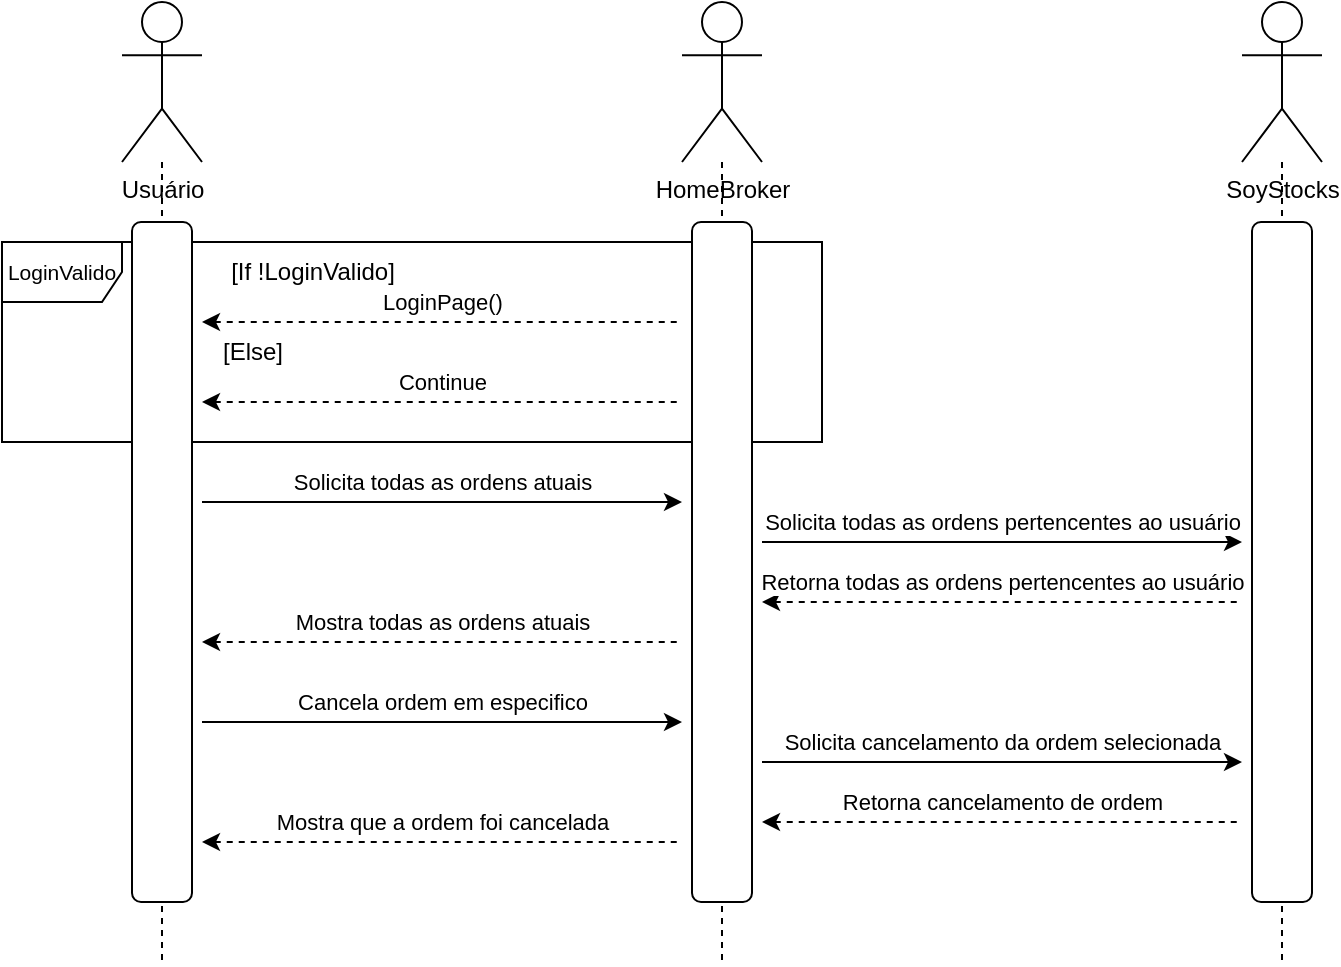 <mxfile version="24.7.17">
  <diagram name="Página-1" id="dQtBXEWr6pqdDXqivISt">
    <mxGraphModel dx="772" dy="317" grid="1" gridSize="10" guides="1" tooltips="1" connect="1" arrows="1" fold="1" page="1" pageScale="1" pageWidth="827" pageHeight="1169" math="0" shadow="0">
      <root>
        <mxCell id="0" />
        <mxCell id="1" parent="0" />
        <mxCell id="Ppe6_pbEv_QDm3il8RUY-14" value="&lt;font style=&quot;font-size: 10.5px;&quot;&gt;LoginValido&lt;/font&gt;" style="shape=umlFrame;whiteSpace=wrap;html=1;pointerEvents=0;" parent="1" vertex="1">
          <mxGeometry x="60" y="240" width="410" height="100" as="geometry" />
        </mxCell>
        <mxCell id="Ppe6_pbEv_QDm3il8RUY-9" style="edgeStyle=orthogonalEdgeStyle;rounded=0;orthogonalLoop=1;jettySize=auto;html=1;endArrow=none;endFill=0;dashed=1;" parent="1" source="Ppe6_pbEv_QDm3il8RUY-3" edge="1">
          <mxGeometry relative="1" as="geometry">
            <mxPoint x="140" y="600" as="targetPoint" />
          </mxGeometry>
        </mxCell>
        <mxCell id="Ppe6_pbEv_QDm3il8RUY-3" value="Usuário" style="shape=umlActor;verticalLabelPosition=bottom;verticalAlign=top;html=1;outlineConnect=0;" parent="1" vertex="1">
          <mxGeometry x="120" y="120" width="40" height="80" as="geometry" />
        </mxCell>
        <mxCell id="Ppe6_pbEv_QDm3il8RUY-10" style="edgeStyle=orthogonalEdgeStyle;rounded=0;orthogonalLoop=1;jettySize=auto;html=1;dashed=1;endArrow=none;endFill=0;" parent="1" source="Ppe6_pbEv_QDm3il8RUY-4" edge="1">
          <mxGeometry relative="1" as="geometry">
            <mxPoint x="420" y="600" as="targetPoint" />
          </mxGeometry>
        </mxCell>
        <mxCell id="Ppe6_pbEv_QDm3il8RUY-4" value="HomeBroker" style="shape=umlActor;verticalLabelPosition=bottom;verticalAlign=top;html=1;outlineConnect=0;" parent="1" vertex="1">
          <mxGeometry x="400" y="120" width="40" height="80" as="geometry" />
        </mxCell>
        <mxCell id="Ppe6_pbEv_QDm3il8RUY-11" style="edgeStyle=orthogonalEdgeStyle;rounded=0;orthogonalLoop=1;jettySize=auto;html=1;endArrow=none;endFill=0;dashed=1;" parent="1" source="Ppe6_pbEv_QDm3il8RUY-5" edge="1">
          <mxGeometry relative="1" as="geometry">
            <mxPoint x="700" y="600" as="targetPoint" />
          </mxGeometry>
        </mxCell>
        <mxCell id="Ppe6_pbEv_QDm3il8RUY-5" value="SoyStocks" style="shape=umlActor;verticalLabelPosition=bottom;verticalAlign=top;html=1;outlineConnect=0;" parent="1" vertex="1">
          <mxGeometry x="680" y="120" width="40" height="80" as="geometry" />
        </mxCell>
        <mxCell id="Ppe6_pbEv_QDm3il8RUY-6" value="" style="rounded=1;whiteSpace=wrap;html=1;" parent="1" vertex="1">
          <mxGeometry x="125" y="230" width="30" height="340" as="geometry" />
        </mxCell>
        <mxCell id="Ppe6_pbEv_QDm3il8RUY-7" value="" style="rounded=1;whiteSpace=wrap;html=1;" parent="1" vertex="1">
          <mxGeometry x="405" y="230" width="30" height="340" as="geometry" />
        </mxCell>
        <mxCell id="Ppe6_pbEv_QDm3il8RUY-8" value="" style="rounded=1;whiteSpace=wrap;html=1;" parent="1" vertex="1">
          <mxGeometry x="685" y="230" width="30" height="340" as="geometry" />
        </mxCell>
        <mxCell id="Ppe6_pbEv_QDm3il8RUY-12" value="LoginPage()" style="endArrow=none;html=1;rounded=0;endFill=0;startArrow=classic;startFill=1;dashed=1;" parent="1" edge="1">
          <mxGeometry y="10" width="50" height="50" relative="1" as="geometry">
            <mxPoint x="160" y="280" as="sourcePoint" />
            <mxPoint x="400" y="280" as="targetPoint" />
            <mxPoint as="offset" />
          </mxGeometry>
        </mxCell>
        <mxCell id="Ppe6_pbEv_QDm3il8RUY-15" value="[If !LoginValido]" style="text;html=1;align=center;verticalAlign=middle;resizable=0;points=[];autosize=1;strokeColor=none;fillColor=none;" parent="1" vertex="1">
          <mxGeometry x="160" y="240" width="110" height="30" as="geometry" />
        </mxCell>
        <mxCell id="Ppe6_pbEv_QDm3il8RUY-16" value="[Else]" style="text;html=1;align=center;verticalAlign=middle;resizable=0;points=[];autosize=1;strokeColor=none;fillColor=none;" parent="1" vertex="1">
          <mxGeometry x="160" y="280" width="50" height="30" as="geometry" />
        </mxCell>
        <mxCell id="Ppe6_pbEv_QDm3il8RUY-17" value="Continue" style="endArrow=none;html=1;rounded=0;endFill=0;startArrow=classic;startFill=1;dashed=1;" parent="1" edge="1">
          <mxGeometry y="10" width="50" height="50" relative="1" as="geometry">
            <mxPoint x="160" y="320" as="sourcePoint" />
            <mxPoint x="400" y="320" as="targetPoint" />
            <mxPoint as="offset" />
          </mxGeometry>
        </mxCell>
        <mxCell id="Ppe6_pbEv_QDm3il8RUY-19" value="Solicita todas as ordens atuais" style="endArrow=classic;html=1;rounded=0;endFill=1;startArrow=none;startFill=0;" parent="1" edge="1">
          <mxGeometry y="10" width="50" height="50" relative="1" as="geometry">
            <mxPoint x="160" y="370" as="sourcePoint" />
            <mxPoint x="400" y="370" as="targetPoint" />
            <mxPoint as="offset" />
          </mxGeometry>
        </mxCell>
        <mxCell id="Ppe6_pbEv_QDm3il8RUY-20" value="Solicita todas as ordens pertencentes ao usuário" style="endArrow=classic;html=1;rounded=0;endFill=1;startArrow=none;startFill=0;" parent="1" edge="1">
          <mxGeometry y="10" width="50" height="50" relative="1" as="geometry">
            <mxPoint x="440" y="390" as="sourcePoint" />
            <mxPoint x="680" y="390" as="targetPoint" />
            <mxPoint as="offset" />
          </mxGeometry>
        </mxCell>
        <mxCell id="Ppe6_pbEv_QDm3il8RUY-21" value="Retorna todas as ordens pertencentes ao usuário" style="endArrow=none;html=1;rounded=0;endFill=0;startArrow=classic;startFill=1;dashed=1;" parent="1" edge="1">
          <mxGeometry y="10" width="50" height="50" relative="1" as="geometry">
            <mxPoint x="440" y="420" as="sourcePoint" />
            <mxPoint x="680" y="420" as="targetPoint" />
            <mxPoint as="offset" />
          </mxGeometry>
        </mxCell>
        <mxCell id="Ppe6_pbEv_QDm3il8RUY-22" value="Mostra todas as ordens atuais" style="endArrow=none;html=1;rounded=0;endFill=0;startArrow=classic;startFill=1;dashed=1;" parent="1" edge="1">
          <mxGeometry y="10" width="50" height="50" relative="1" as="geometry">
            <mxPoint x="160" y="440" as="sourcePoint" />
            <mxPoint x="400" y="440" as="targetPoint" />
            <mxPoint as="offset" />
          </mxGeometry>
        </mxCell>
        <mxCell id="Ppe6_pbEv_QDm3il8RUY-24" value="Cancela ordem em especifico" style="endArrow=classic;html=1;rounded=0;endFill=1;startArrow=none;startFill=0;" parent="1" edge="1">
          <mxGeometry y="10" width="50" height="50" relative="1" as="geometry">
            <mxPoint x="160" y="480" as="sourcePoint" />
            <mxPoint x="400" y="480" as="targetPoint" />
            <mxPoint as="offset" />
          </mxGeometry>
        </mxCell>
        <mxCell id="Ppe6_pbEv_QDm3il8RUY-25" value="Solicita cancelamento da ordem selecionada" style="endArrow=classic;html=1;rounded=0;endFill=1;startArrow=none;startFill=0;" parent="1" edge="1">
          <mxGeometry y="10" width="50" height="50" relative="1" as="geometry">
            <mxPoint x="440" y="500" as="sourcePoint" />
            <mxPoint x="680" y="500" as="targetPoint" />
            <mxPoint as="offset" />
          </mxGeometry>
        </mxCell>
        <mxCell id="Ppe6_pbEv_QDm3il8RUY-26" value="Retorna cancelamento de ordem" style="endArrow=none;html=1;rounded=0;endFill=0;startArrow=classic;startFill=1;dashed=1;" parent="1" edge="1">
          <mxGeometry y="10" width="50" height="50" relative="1" as="geometry">
            <mxPoint x="440" y="530" as="sourcePoint" />
            <mxPoint x="680" y="530" as="targetPoint" />
            <mxPoint as="offset" />
          </mxGeometry>
        </mxCell>
        <mxCell id="Ppe6_pbEv_QDm3il8RUY-27" value="Mostra que a ordem foi cancelada" style="endArrow=none;html=1;rounded=0;endFill=0;startArrow=classic;startFill=1;dashed=1;" parent="1" edge="1">
          <mxGeometry y="10" width="50" height="50" relative="1" as="geometry">
            <mxPoint x="160" y="540" as="sourcePoint" />
            <mxPoint x="400" y="540" as="targetPoint" />
            <mxPoint as="offset" />
          </mxGeometry>
        </mxCell>
      </root>
    </mxGraphModel>
  </diagram>
</mxfile>
